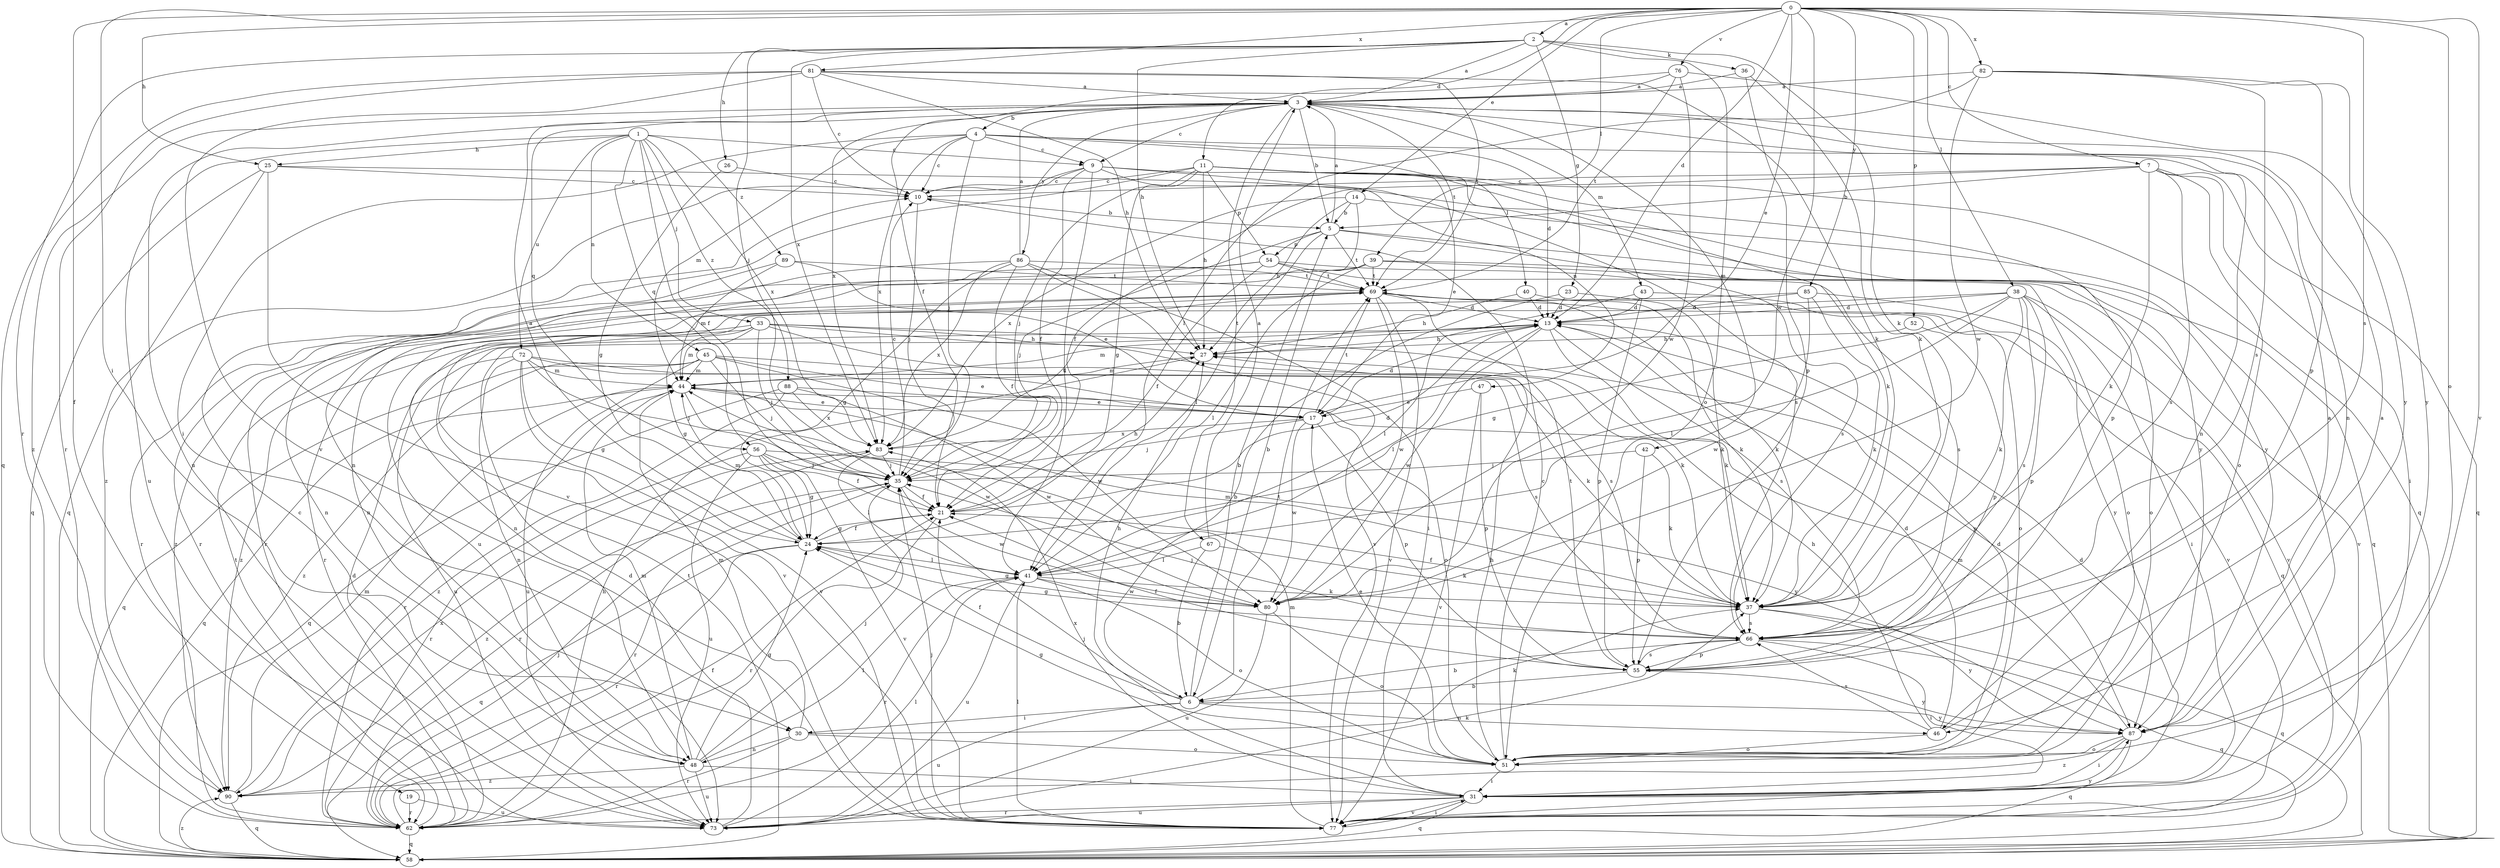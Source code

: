 strict digraph  {
0;
1;
2;
3;
4;
5;
6;
7;
9;
10;
11;
13;
14;
17;
19;
21;
23;
24;
25;
26;
27;
30;
31;
33;
35;
36;
37;
38;
39;
40;
41;
42;
43;
44;
45;
46;
47;
48;
51;
52;
54;
55;
56;
58;
62;
66;
67;
69;
72;
73;
76;
77;
80;
81;
82;
83;
85;
86;
87;
88;
89;
90;
0 -> 2  [label=a];
0 -> 7  [label=c];
0 -> 11  [label=d];
0 -> 13  [label=d];
0 -> 14  [label=e];
0 -> 17  [label=e];
0 -> 19  [label=f];
0 -> 25  [label=h];
0 -> 30  [label=i];
0 -> 38  [label=l];
0 -> 39  [label=l];
0 -> 51  [label=o];
0 -> 52  [label=p];
0 -> 66  [label=s];
0 -> 76  [label=v];
0 -> 77  [label=v];
0 -> 80  [label=w];
0 -> 81  [label=x];
0 -> 82  [label=x];
0 -> 85  [label=y];
1 -> 9  [label=c];
1 -> 21  [label=f];
1 -> 25  [label=h];
1 -> 33  [label=j];
1 -> 45  [label=n];
1 -> 56  [label=q];
1 -> 72  [label=u];
1 -> 73  [label=u];
1 -> 83  [label=x];
1 -> 88  [label=z];
1 -> 89  [label=z];
2 -> 3  [label=a];
2 -> 23  [label=g];
2 -> 26  [label=h];
2 -> 27  [label=h];
2 -> 35  [label=j];
2 -> 36  [label=k];
2 -> 37  [label=k];
2 -> 51  [label=o];
2 -> 62  [label=r];
2 -> 83  [label=x];
3 -> 4  [label=b];
3 -> 5  [label=b];
3 -> 9  [label=c];
3 -> 42  [label=m];
3 -> 43  [label=m];
3 -> 46  [label=n];
3 -> 56  [label=q];
3 -> 67  [label=t];
3 -> 69  [label=t];
3 -> 73  [label=u];
3 -> 83  [label=x];
3 -> 86  [label=y];
3 -> 90  [label=z];
4 -> 9  [label=c];
4 -> 10  [label=c];
4 -> 13  [label=d];
4 -> 30  [label=i];
4 -> 35  [label=j];
4 -> 40  [label=l];
4 -> 44  [label=m];
4 -> 46  [label=n];
4 -> 83  [label=x];
5 -> 3  [label=a];
5 -> 35  [label=j];
5 -> 41  [label=l];
5 -> 54  [label=p];
5 -> 58  [label=q];
5 -> 66  [label=s];
5 -> 69  [label=t];
6 -> 5  [label=b];
6 -> 21  [label=f];
6 -> 27  [label=h];
6 -> 30  [label=i];
6 -> 46  [label=n];
6 -> 69  [label=t];
6 -> 73  [label=u];
6 -> 87  [label=y];
7 -> 5  [label=b];
7 -> 10  [label=c];
7 -> 21  [label=f];
7 -> 31  [label=i];
7 -> 37  [label=k];
7 -> 51  [label=o];
7 -> 58  [label=q];
7 -> 66  [label=s];
9 -> 10  [label=c];
9 -> 21  [label=f];
9 -> 41  [label=l];
9 -> 47  [label=n];
9 -> 58  [label=q];
9 -> 66  [label=s];
9 -> 87  [label=y];
10 -> 5  [label=b];
10 -> 35  [label=j];
11 -> 10  [label=c];
11 -> 17  [label=e];
11 -> 24  [label=g];
11 -> 27  [label=h];
11 -> 35  [label=j];
11 -> 37  [label=k];
11 -> 48  [label=n];
11 -> 54  [label=p];
11 -> 55  [label=p];
11 -> 58  [label=q];
13 -> 27  [label=h];
13 -> 37  [label=k];
13 -> 41  [label=l];
13 -> 44  [label=m];
13 -> 66  [label=s];
13 -> 80  [label=w];
14 -> 5  [label=b];
14 -> 6  [label=b];
14 -> 27  [label=h];
14 -> 31  [label=i];
14 -> 83  [label=x];
17 -> 13  [label=d];
17 -> 35  [label=j];
17 -> 55  [label=p];
17 -> 69  [label=t];
17 -> 80  [label=w];
17 -> 83  [label=x];
19 -> 62  [label=r];
19 -> 73  [label=u];
21 -> 13  [label=d];
21 -> 24  [label=g];
21 -> 27  [label=h];
21 -> 62  [label=r];
23 -> 6  [label=b];
23 -> 13  [label=d];
23 -> 37  [label=k];
24 -> 3  [label=a];
24 -> 21  [label=f];
24 -> 41  [label=l];
24 -> 44  [label=m];
24 -> 58  [label=q];
24 -> 62  [label=r];
25 -> 10  [label=c];
25 -> 58  [label=q];
25 -> 77  [label=v];
25 -> 87  [label=y];
25 -> 90  [label=z];
26 -> 10  [label=c];
26 -> 24  [label=g];
27 -> 44  [label=m];
30 -> 37  [label=k];
30 -> 44  [label=m];
30 -> 48  [label=n];
30 -> 51  [label=o];
30 -> 62  [label=r];
31 -> 13  [label=d];
31 -> 35  [label=j];
31 -> 58  [label=q];
31 -> 62  [label=r];
31 -> 73  [label=u];
31 -> 77  [label=v];
31 -> 83  [label=x];
33 -> 24  [label=g];
33 -> 27  [label=h];
33 -> 35  [label=j];
33 -> 37  [label=k];
33 -> 44  [label=m];
33 -> 66  [label=s];
33 -> 77  [label=v];
33 -> 87  [label=y];
33 -> 90  [label=z];
35 -> 10  [label=c];
35 -> 21  [label=f];
35 -> 62  [label=r];
35 -> 80  [label=w];
35 -> 90  [label=z];
36 -> 3  [label=a];
36 -> 37  [label=k];
36 -> 55  [label=p];
37 -> 21  [label=f];
37 -> 44  [label=m];
37 -> 58  [label=q];
37 -> 66  [label=s];
37 -> 87  [label=y];
38 -> 13  [label=d];
38 -> 24  [label=g];
38 -> 31  [label=i];
38 -> 37  [label=k];
38 -> 41  [label=l];
38 -> 48  [label=n];
38 -> 55  [label=p];
38 -> 66  [label=s];
38 -> 77  [label=v];
39 -> 41  [label=l];
39 -> 51  [label=o];
39 -> 62  [label=r];
39 -> 69  [label=t];
39 -> 73  [label=u];
39 -> 77  [label=v];
40 -> 13  [label=d];
40 -> 27  [label=h];
40 -> 37  [label=k];
41 -> 37  [label=k];
41 -> 51  [label=o];
41 -> 62  [label=r];
41 -> 73  [label=u];
41 -> 80  [label=w];
42 -> 35  [label=j];
42 -> 37  [label=k];
42 -> 55  [label=p];
43 -> 13  [label=d];
43 -> 41  [label=l];
43 -> 55  [label=p];
43 -> 77  [label=v];
44 -> 17  [label=e];
44 -> 58  [label=q];
44 -> 62  [label=r];
44 -> 80  [label=w];
45 -> 17  [label=e];
45 -> 35  [label=j];
45 -> 44  [label=m];
45 -> 51  [label=o];
45 -> 58  [label=q];
45 -> 73  [label=u];
45 -> 80  [label=w];
45 -> 90  [label=z];
46 -> 3  [label=a];
46 -> 13  [label=d];
46 -> 27  [label=h];
46 -> 51  [label=o];
46 -> 66  [label=s];
47 -> 17  [label=e];
47 -> 55  [label=p];
47 -> 77  [label=v];
48 -> 24  [label=g];
48 -> 31  [label=i];
48 -> 35  [label=j];
48 -> 41  [label=l];
48 -> 44  [label=m];
48 -> 73  [label=u];
48 -> 90  [label=z];
51 -> 10  [label=c];
51 -> 13  [label=d];
51 -> 17  [label=e];
51 -> 24  [label=g];
51 -> 27  [label=h];
51 -> 31  [label=i];
52 -> 27  [label=h];
52 -> 55  [label=p];
54 -> 21  [label=f];
54 -> 48  [label=n];
54 -> 51  [label=o];
54 -> 62  [label=r];
54 -> 66  [label=s];
54 -> 69  [label=t];
55 -> 6  [label=b];
55 -> 21  [label=f];
55 -> 66  [label=s];
55 -> 69  [label=t];
55 -> 87  [label=y];
56 -> 21  [label=f];
56 -> 24  [label=g];
56 -> 35  [label=j];
56 -> 62  [label=r];
56 -> 73  [label=u];
56 -> 77  [label=v];
56 -> 87  [label=y];
58 -> 69  [label=t];
58 -> 90  [label=z];
62 -> 13  [label=d];
62 -> 21  [label=f];
62 -> 27  [label=h];
62 -> 35  [label=j];
62 -> 58  [label=q];
62 -> 69  [label=t];
66 -> 6  [label=b];
66 -> 24  [label=g];
66 -> 31  [label=i];
66 -> 35  [label=j];
66 -> 55  [label=p];
66 -> 58  [label=q];
67 -> 3  [label=a];
67 -> 6  [label=b];
67 -> 37  [label=k];
67 -> 41  [label=l];
69 -> 13  [label=d];
69 -> 37  [label=k];
69 -> 51  [label=o];
69 -> 58  [label=q];
69 -> 77  [label=v];
69 -> 80  [label=w];
69 -> 90  [label=z];
72 -> 24  [label=g];
72 -> 35  [label=j];
72 -> 37  [label=k];
72 -> 44  [label=m];
72 -> 48  [label=n];
72 -> 66  [label=s];
72 -> 73  [label=u];
72 -> 77  [label=v];
73 -> 10  [label=c];
73 -> 13  [label=d];
73 -> 37  [label=k];
73 -> 41  [label=l];
76 -> 3  [label=a];
76 -> 21  [label=f];
76 -> 69  [label=t];
76 -> 80  [label=w];
76 -> 87  [label=y];
77 -> 31  [label=i];
77 -> 35  [label=j];
77 -> 41  [label=l];
77 -> 44  [label=m];
77 -> 87  [label=y];
80 -> 24  [label=g];
80 -> 51  [label=o];
80 -> 73  [label=u];
81 -> 3  [label=a];
81 -> 10  [label=c];
81 -> 27  [label=h];
81 -> 37  [label=k];
81 -> 58  [label=q];
81 -> 62  [label=r];
81 -> 69  [label=t];
81 -> 77  [label=v];
82 -> 3  [label=a];
82 -> 41  [label=l];
82 -> 55  [label=p];
82 -> 66  [label=s];
82 -> 80  [label=w];
82 -> 87  [label=y];
83 -> 35  [label=j];
83 -> 41  [label=l];
83 -> 62  [label=r];
83 -> 69  [label=t];
85 -> 13  [label=d];
85 -> 37  [label=k];
85 -> 62  [label=r];
85 -> 80  [label=w];
85 -> 87  [label=y];
86 -> 3  [label=a];
86 -> 21  [label=f];
86 -> 24  [label=g];
86 -> 31  [label=i];
86 -> 48  [label=n];
86 -> 69  [label=t];
86 -> 77  [label=v];
86 -> 83  [label=x];
87 -> 3  [label=a];
87 -> 31  [label=i];
87 -> 44  [label=m];
87 -> 51  [label=o];
87 -> 58  [label=q];
87 -> 90  [label=z];
88 -> 17  [label=e];
88 -> 58  [label=q];
88 -> 80  [label=w];
88 -> 83  [label=x];
88 -> 90  [label=z];
89 -> 17  [label=e];
89 -> 44  [label=m];
89 -> 62  [label=r];
89 -> 69  [label=t];
90 -> 44  [label=m];
90 -> 58  [label=q];
90 -> 83  [label=x];
}
